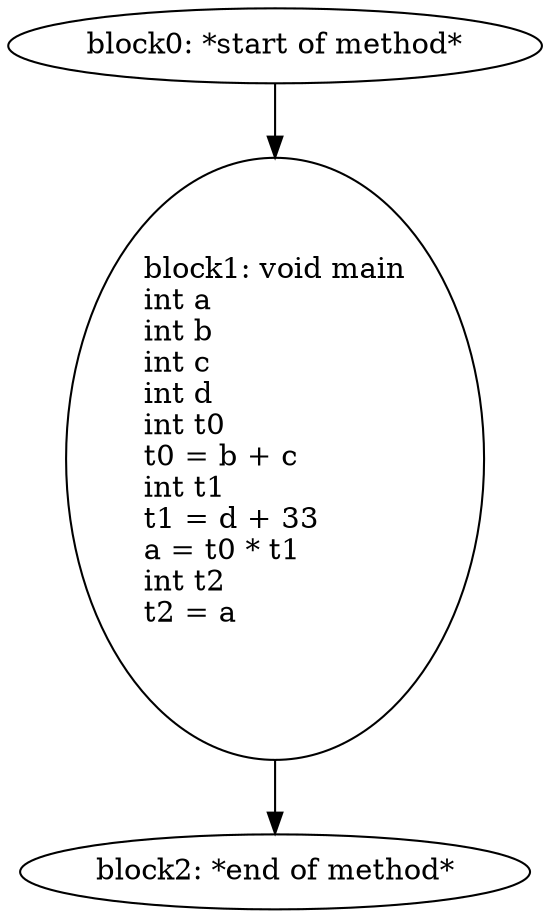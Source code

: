 digraph G {
  block0 [ label="block0: *start\ of\ method*\l" ];
  block1 [ label="block1: void\ main\lint\ a\lint\ b\lint\ c\lint\ d\lint\ t0\lt0\ =\ b\ +\ c\lint\ t1\lt1\ =\ d\ +\ 33\la\ =\ t0\ *\ t1\lint\ t2\lt2\ =\ a\l\l" ];
  block2 [ label="block2: *end\ of\ method*\l" ];
  block0 -> block1;
  block1 -> block2;
}
